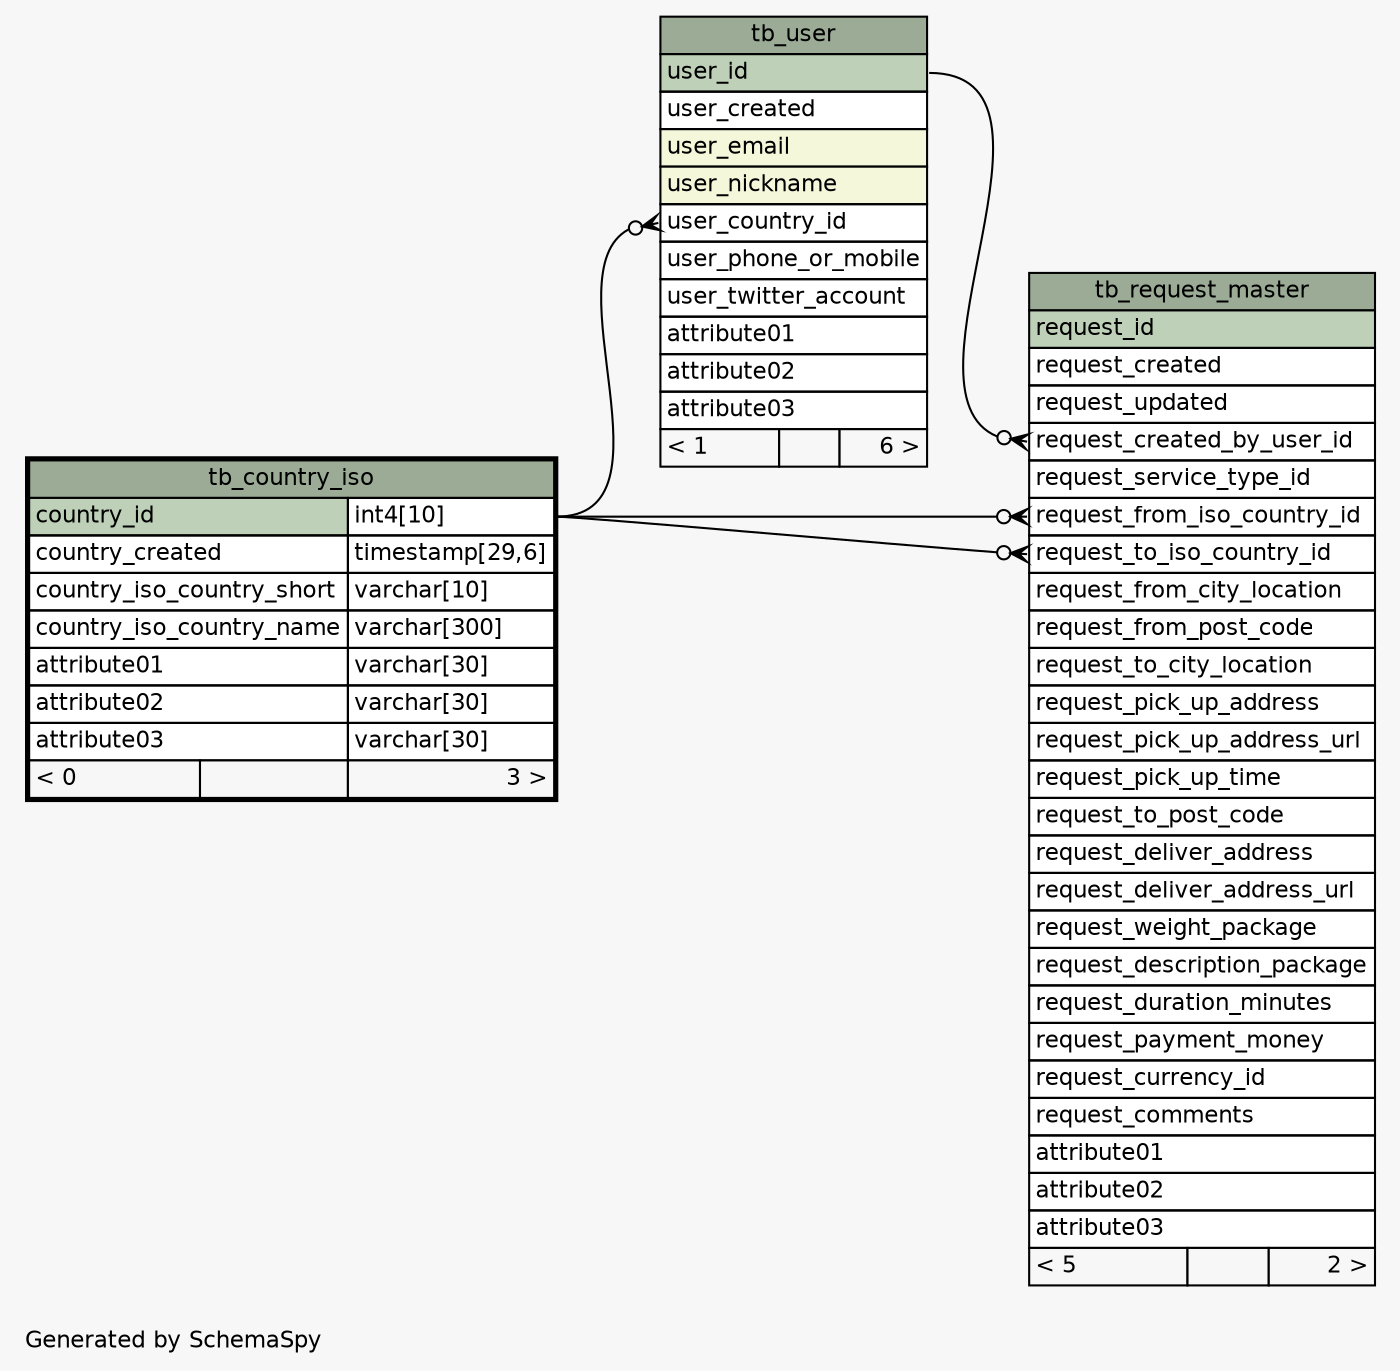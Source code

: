 // dot 2.34.0 on Linux 3.12.1-1-MANJARO
// SchemaSpy rev 590
digraph "oneDegreeRelationshipsDiagram" {
  graph [
    rankdir="RL"
    bgcolor="#f7f7f7"
    label="\nGenerated by SchemaSpy"
    labeljust="l"
    nodesep="0.18"
    ranksep="0.46"
    fontname="Helvetica"
    fontsize="11"
  ];
  node [
    fontname="Helvetica"
    fontsize="11"
    shape="plaintext"
  ];
  edge [
    arrowsize="0.8"
  ];
  "tb_request_master":"request_created_by_user_id":w -> "tb_user":"user_id":e [arrowhead=none dir=back arrowtail=crowodot];
  "tb_request_master":"request_from_iso_country_id":w -> "tb_country_iso":"country_id.type":e [arrowhead=none dir=back arrowtail=crowodot];
  "tb_request_master":"request_to_iso_country_id":w -> "tb_country_iso":"country_id.type":e [arrowhead=none dir=back arrowtail=crowodot];
  "tb_user":"user_country_id":w -> "tb_country_iso":"country_id.type":e [arrowhead=none dir=back arrowtail=crowodot];
  "tb_country_iso" [
    label=<
    <TABLE BORDER="2" CELLBORDER="1" CELLSPACING="0" BGCOLOR="#ffffff">
      <TR><TD COLSPAN="3" BGCOLOR="#9bab96" ALIGN="CENTER">tb_country_iso</TD></TR>
      <TR><TD PORT="country_id" COLSPAN="2" BGCOLOR="#bed1b8" ALIGN="LEFT">country_id</TD><TD PORT="country_id.type" ALIGN="LEFT">int4[10]</TD></TR>
      <TR><TD PORT="country_created" COLSPAN="2" ALIGN="LEFT">country_created</TD><TD PORT="country_created.type" ALIGN="LEFT">timestamp[29,6]</TD></TR>
      <TR><TD PORT="country_iso_country_short" COLSPAN="2" ALIGN="LEFT">country_iso_country_short</TD><TD PORT="country_iso_country_short.type" ALIGN="LEFT">varchar[10]</TD></TR>
      <TR><TD PORT="country_iso_country_name" COLSPAN="2" ALIGN="LEFT">country_iso_country_name</TD><TD PORT="country_iso_country_name.type" ALIGN="LEFT">varchar[300]</TD></TR>
      <TR><TD PORT="attribute01" COLSPAN="2" ALIGN="LEFT">attribute01</TD><TD PORT="attribute01.type" ALIGN="LEFT">varchar[30]</TD></TR>
      <TR><TD PORT="attribute02" COLSPAN="2" ALIGN="LEFT">attribute02</TD><TD PORT="attribute02.type" ALIGN="LEFT">varchar[30]</TD></TR>
      <TR><TD PORT="attribute03" COLSPAN="2" ALIGN="LEFT">attribute03</TD><TD PORT="attribute03.type" ALIGN="LEFT">varchar[30]</TD></TR>
      <TR><TD ALIGN="LEFT" BGCOLOR="#f7f7f7">&lt; 0</TD><TD ALIGN="RIGHT" BGCOLOR="#f7f7f7">  </TD><TD ALIGN="RIGHT" BGCOLOR="#f7f7f7">3 &gt;</TD></TR>
    </TABLE>>
    URL="tb_country_iso.html"
    tooltip="tb_country_iso"
  ];
  "tb_request_master" [
    label=<
    <TABLE BORDER="0" CELLBORDER="1" CELLSPACING="0" BGCOLOR="#ffffff">
      <TR><TD COLSPAN="3" BGCOLOR="#9bab96" ALIGN="CENTER">tb_request_master</TD></TR>
      <TR><TD PORT="request_id" COLSPAN="3" BGCOLOR="#bed1b8" ALIGN="LEFT">request_id</TD></TR>
      <TR><TD PORT="request_created" COLSPAN="3" ALIGN="LEFT">request_created</TD></TR>
      <TR><TD PORT="request_updated" COLSPAN="3" ALIGN="LEFT">request_updated</TD></TR>
      <TR><TD PORT="request_created_by_user_id" COLSPAN="3" ALIGN="LEFT">request_created_by_user_id</TD></TR>
      <TR><TD PORT="request_service_type_id" COLSPAN="3" ALIGN="LEFT">request_service_type_id</TD></TR>
      <TR><TD PORT="request_from_iso_country_id" COLSPAN="3" ALIGN="LEFT">request_from_iso_country_id</TD></TR>
      <TR><TD PORT="request_to_iso_country_id" COLSPAN="3" ALIGN="LEFT">request_to_iso_country_id</TD></TR>
      <TR><TD PORT="request_from_city_location" COLSPAN="3" ALIGN="LEFT">request_from_city_location</TD></TR>
      <TR><TD PORT="request_from_post_code" COLSPAN="3" ALIGN="LEFT">request_from_post_code</TD></TR>
      <TR><TD PORT="request_to_city_location" COLSPAN="3" ALIGN="LEFT">request_to_city_location</TD></TR>
      <TR><TD PORT="request_pick_up_address" COLSPAN="3" ALIGN="LEFT">request_pick_up_address</TD></TR>
      <TR><TD PORT="request_pick_up_address_url" COLSPAN="3" ALIGN="LEFT">request_pick_up_address_url</TD></TR>
      <TR><TD PORT="request_pick_up_time" COLSPAN="3" ALIGN="LEFT">request_pick_up_time</TD></TR>
      <TR><TD PORT="request_to_post_code" COLSPAN="3" ALIGN="LEFT">request_to_post_code</TD></TR>
      <TR><TD PORT="request_deliver_address" COLSPAN="3" ALIGN="LEFT">request_deliver_address</TD></TR>
      <TR><TD PORT="request_deliver_address_url" COLSPAN="3" ALIGN="LEFT">request_deliver_address_url</TD></TR>
      <TR><TD PORT="request_weight_package" COLSPAN="3" ALIGN="LEFT">request_weight_package</TD></TR>
      <TR><TD PORT="request_description_package" COLSPAN="3" ALIGN="LEFT">request_description_package</TD></TR>
      <TR><TD PORT="request_duration_minutes" COLSPAN="3" ALIGN="LEFT">request_duration_minutes</TD></TR>
      <TR><TD PORT="request_payment_money" COLSPAN="3" ALIGN="LEFT">request_payment_money</TD></TR>
      <TR><TD PORT="request_currency_id" COLSPAN="3" ALIGN="LEFT">request_currency_id</TD></TR>
      <TR><TD PORT="request_comments" COLSPAN="3" ALIGN="LEFT">request_comments</TD></TR>
      <TR><TD PORT="attribute01" COLSPAN="3" ALIGN="LEFT">attribute01</TD></TR>
      <TR><TD PORT="attribute02" COLSPAN="3" ALIGN="LEFT">attribute02</TD></TR>
      <TR><TD PORT="attribute03" COLSPAN="3" ALIGN="LEFT">attribute03</TD></TR>
      <TR><TD ALIGN="LEFT" BGCOLOR="#f7f7f7">&lt; 5</TD><TD ALIGN="RIGHT" BGCOLOR="#f7f7f7">  </TD><TD ALIGN="RIGHT" BGCOLOR="#f7f7f7">2 &gt;</TD></TR>
    </TABLE>>
    URL="tb_request_master.html"
    tooltip="tb_request_master"
  ];
  "tb_user" [
    label=<
    <TABLE BORDER="0" CELLBORDER="1" CELLSPACING="0" BGCOLOR="#ffffff">
      <TR><TD COLSPAN="3" BGCOLOR="#9bab96" ALIGN="CENTER">tb_user</TD></TR>
      <TR><TD PORT="user_id" COLSPAN="3" BGCOLOR="#bed1b8" ALIGN="LEFT">user_id</TD></TR>
      <TR><TD PORT="user_created" COLSPAN="3" ALIGN="LEFT">user_created</TD></TR>
      <TR><TD PORT="user_email" COLSPAN="3" BGCOLOR="#f4f7da" ALIGN="LEFT">user_email</TD></TR>
      <TR><TD PORT="user_nickname" COLSPAN="3" BGCOLOR="#f4f7da" ALIGN="LEFT">user_nickname</TD></TR>
      <TR><TD PORT="user_country_id" COLSPAN="3" ALIGN="LEFT">user_country_id</TD></TR>
      <TR><TD PORT="user_phone_or_mobile" COLSPAN="3" ALIGN="LEFT">user_phone_or_mobile</TD></TR>
      <TR><TD PORT="user_twitter_account" COLSPAN="3" ALIGN="LEFT">user_twitter_account</TD></TR>
      <TR><TD PORT="attribute01" COLSPAN="3" ALIGN="LEFT">attribute01</TD></TR>
      <TR><TD PORT="attribute02" COLSPAN="3" ALIGN="LEFT">attribute02</TD></TR>
      <TR><TD PORT="attribute03" COLSPAN="3" ALIGN="LEFT">attribute03</TD></TR>
      <TR><TD ALIGN="LEFT" BGCOLOR="#f7f7f7">&lt; 1</TD><TD ALIGN="RIGHT" BGCOLOR="#f7f7f7">  </TD><TD ALIGN="RIGHT" BGCOLOR="#f7f7f7">6 &gt;</TD></TR>
    </TABLE>>
    URL="tb_user.html"
    tooltip="tb_user"
  ];
}
